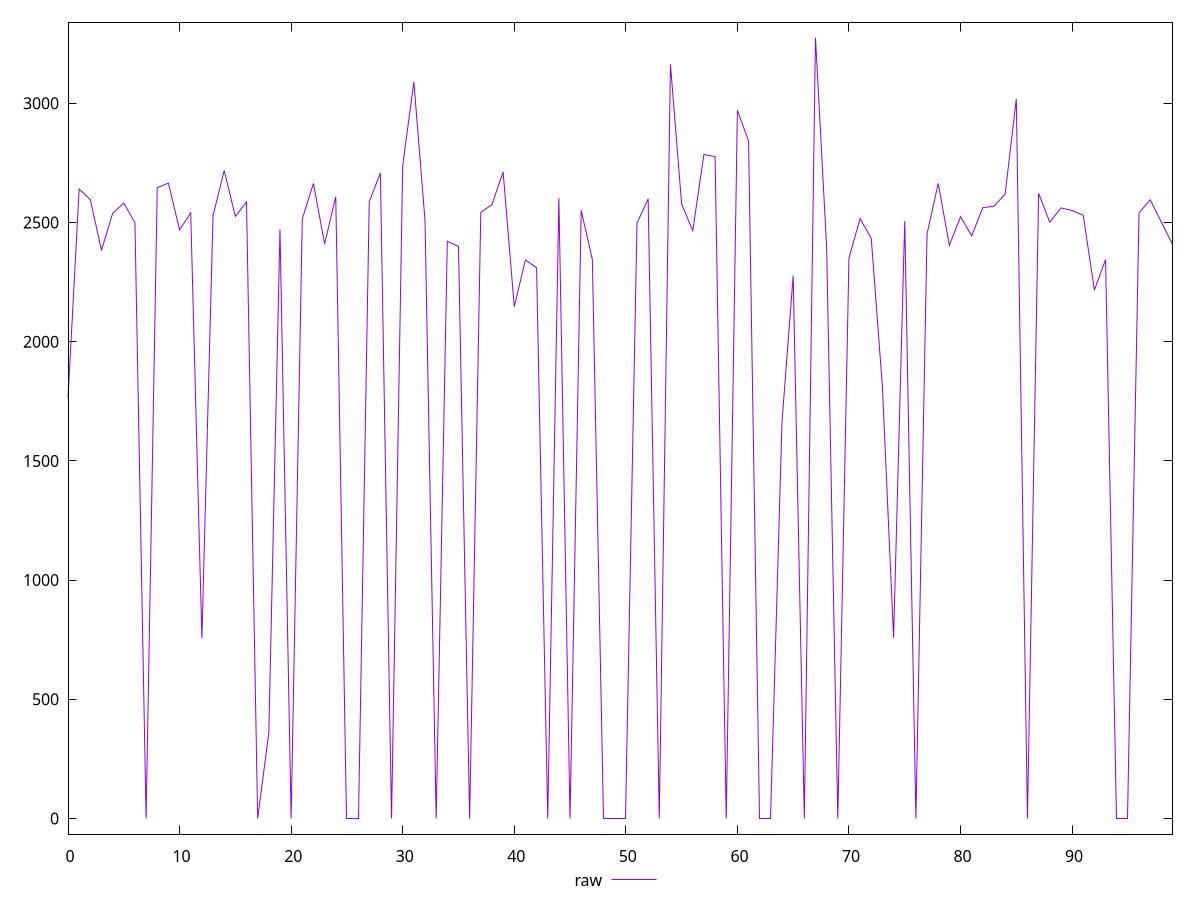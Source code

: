 reset

$raw <<EOF
0 1764
1 2640
2 2596
3 2383
4 2538
5 2581
6 2499
7 0
8 2646
9 2665
10 2469
11 2540
12 756
13 2529
14 2718
15 2525
16 2586
17 0
18 360
19 2471
20 0
21 2515
22 2664
23 2410
24 2608
25 0
26 0
27 2586
28 2708
29 0
30 2738
31 3090
32 2508
33 0
34 2421
35 2400
36 0
37 2542
38 2575
39 2712
40 2147
41 2343
42 2310
43 0
44 2602
45 0
46 2551
47 2344
48 0
49 0
50 0
51 2497
52 2599
53 0
54 3163
55 2577
56 2466
57 2785
58 2776
59 0
60 2970
61 2842
62 0
63 0
64 1665
65 2277
66 0
67 3274
68 2395
69 0
70 2351
71 2516
72 2433
73 1810
74 758
75 2506
76 0
77 2452
78 2664
79 2404
80 2524
81 2444
82 2562
83 2568
84 2619
85 3018
86 0
87 2622
88 2501
89 2561
90 2550
91 2530
92 2216
93 2344
94 0
95 0
96 2540
97 2595
98 2502
99 2408
EOF

set key outside below
set xrange [0:99]
set yrange [-65.48:3339.48]
set trange [-65.48:3339.48]
set terminal svg size 640, 500 enhanced background rgb 'white'
set output "report_00013_2021-02-09T12-04-24.940Z/uses-rel-preload/samples/pages/raw/values.svg"

plot $raw title "raw" with line

reset
